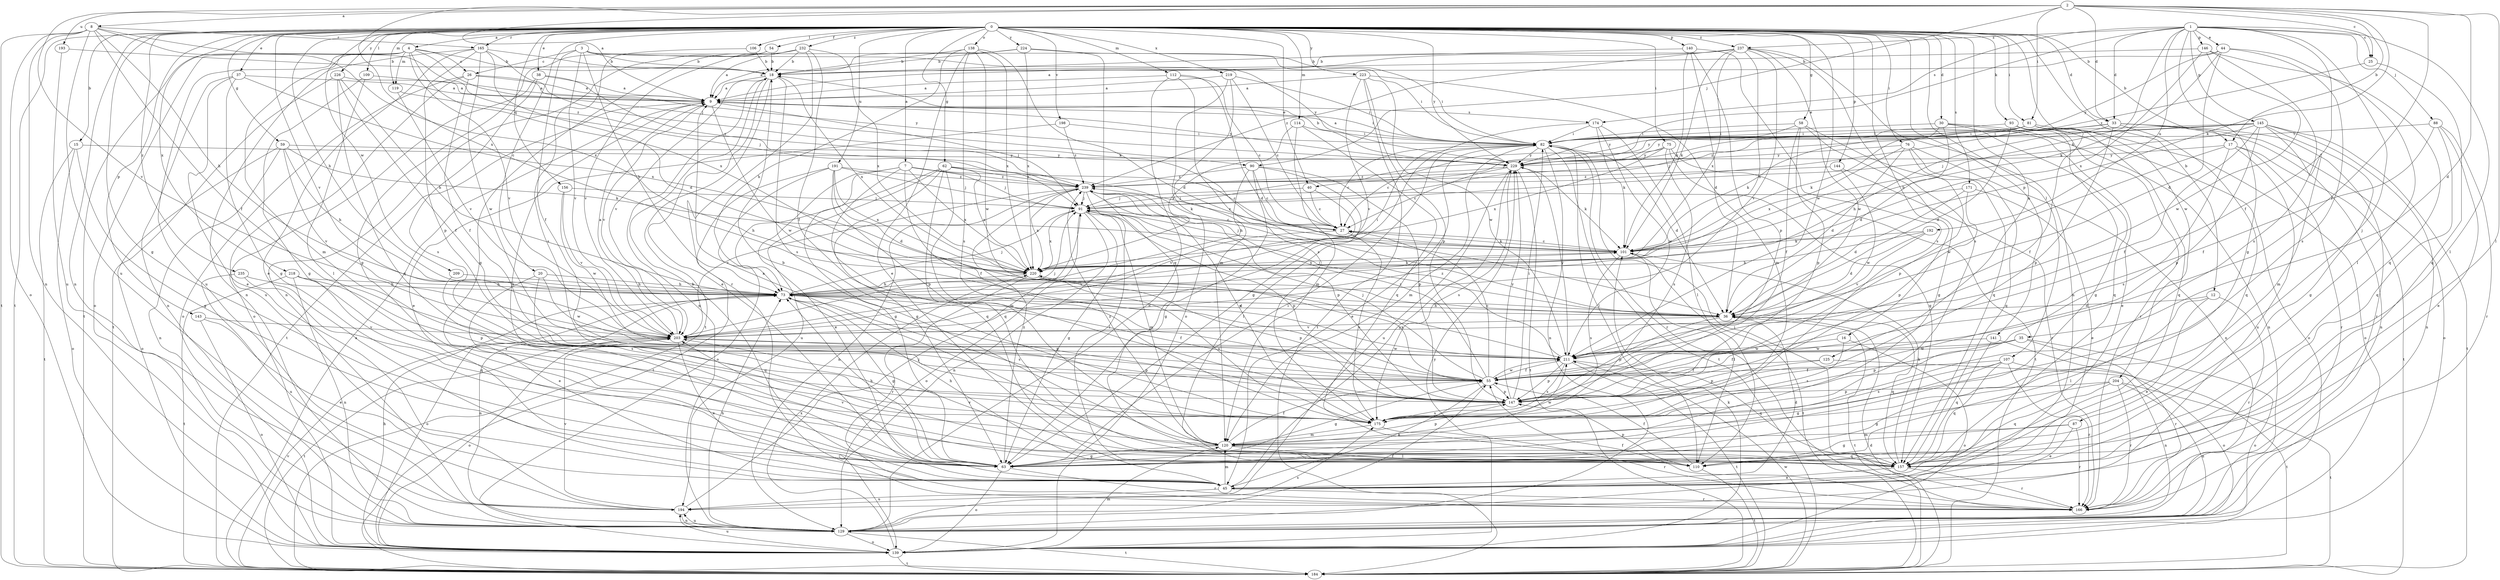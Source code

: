 strict digraph  {
0;
1;
2;
3;
4;
7;
8;
9;
12;
15;
16;
17;
18;
20;
25;
26;
27;
30;
33;
35;
36;
37;
38;
40;
44;
45;
54;
55;
58;
59;
62;
63;
73;
75;
76;
81;
82;
87;
88;
90;
91;
93;
101;
106;
107;
109;
110;
112;
114;
119;
120;
125;
129;
138;
139;
140;
141;
143;
144;
145;
146;
147;
156;
157;
165;
166;
171;
174;
175;
184;
191;
192;
193;
194;
198;
203;
204;
209;
211;
218;
219;
220;
223;
224;
226;
229;
232;
235;
237;
239;
0 -> 4  [label=a];
0 -> 7  [label=a];
0 -> 12  [label=b];
0 -> 15  [label=b];
0 -> 16  [label=b];
0 -> 17  [label=b];
0 -> 20  [label=c];
0 -> 30  [label=d];
0 -> 33  [label=d];
0 -> 37  [label=e];
0 -> 38  [label=e];
0 -> 40  [label=e];
0 -> 54  [label=f];
0 -> 58  [label=g];
0 -> 59  [label=g];
0 -> 62  [label=g];
0 -> 63  [label=g];
0 -> 73  [label=h];
0 -> 75  [label=i];
0 -> 76  [label=i];
0 -> 81  [label=i];
0 -> 93  [label=k];
0 -> 106  [label=l];
0 -> 107  [label=l];
0 -> 109  [label=l];
0 -> 112  [label=m];
0 -> 114  [label=m];
0 -> 119  [label=m];
0 -> 125  [label=n];
0 -> 129  [label=n];
0 -> 138  [label=o];
0 -> 140  [label=p];
0 -> 141  [label=p];
0 -> 143  [label=p];
0 -> 144  [label=p];
0 -> 156  [label=q];
0 -> 165  [label=r];
0 -> 171  [label=s];
0 -> 184  [label=t];
0 -> 191  [label=u];
0 -> 198  [label=v];
0 -> 203  [label=v];
0 -> 204  [label=w];
0 -> 209  [label=w];
0 -> 211  [label=w];
0 -> 218  [label=x];
0 -> 219  [label=x];
0 -> 223  [label=y];
0 -> 224  [label=y];
0 -> 226  [label=y];
0 -> 229  [label=y];
0 -> 232  [label=z];
0 -> 235  [label=z];
0 -> 237  [label=z];
1 -> 25  [label=c];
1 -> 33  [label=d];
1 -> 40  [label=e];
1 -> 44  [label=e];
1 -> 55  [label=f];
1 -> 63  [label=g];
1 -> 87  [label=j];
1 -> 88  [label=j];
1 -> 101  [label=k];
1 -> 110  [label=l];
1 -> 145  [label=p];
1 -> 146  [label=p];
1 -> 174  [label=s];
1 -> 192  [label=u];
1 -> 237  [label=z];
2 -> 8  [label=a];
2 -> 9  [label=a];
2 -> 17  [label=b];
2 -> 25  [label=c];
2 -> 33  [label=d];
2 -> 35  [label=d];
2 -> 55  [label=f];
2 -> 81  [label=i];
2 -> 90  [label=j];
2 -> 101  [label=k];
2 -> 110  [label=l];
2 -> 193  [label=u];
2 -> 203  [label=v];
2 -> 220  [label=x];
3 -> 18  [label=b];
3 -> 26  [label=c];
3 -> 55  [label=f];
3 -> 73  [label=h];
3 -> 82  [label=i];
3 -> 203  [label=v];
3 -> 229  [label=y];
4 -> 18  [label=b];
4 -> 26  [label=c];
4 -> 90  [label=j];
4 -> 119  [label=m];
4 -> 120  [label=m];
4 -> 139  [label=o];
4 -> 184  [label=t];
4 -> 194  [label=u];
4 -> 203  [label=v];
4 -> 220  [label=x];
7 -> 27  [label=c];
7 -> 45  [label=e];
7 -> 55  [label=f];
7 -> 63  [label=g];
7 -> 91  [label=j];
7 -> 157  [label=q];
7 -> 220  [label=x];
7 -> 239  [label=z];
8 -> 55  [label=f];
8 -> 73  [label=h];
8 -> 129  [label=n];
8 -> 139  [label=o];
8 -> 165  [label=r];
8 -> 184  [label=t];
8 -> 194  [label=u];
8 -> 220  [label=x];
8 -> 239  [label=z];
9 -> 82  [label=i];
9 -> 91  [label=j];
9 -> 174  [label=s];
9 -> 184  [label=t];
9 -> 203  [label=v];
9 -> 211  [label=w];
9 -> 229  [label=y];
12 -> 36  [label=d];
12 -> 45  [label=e];
12 -> 110  [label=l];
12 -> 166  [label=r];
15 -> 63  [label=g];
15 -> 139  [label=o];
15 -> 184  [label=t];
15 -> 229  [label=y];
16 -> 139  [label=o];
16 -> 175  [label=s];
16 -> 211  [label=w];
17 -> 166  [label=r];
17 -> 175  [label=s];
17 -> 184  [label=t];
17 -> 194  [label=u];
17 -> 211  [label=w];
17 -> 229  [label=y];
18 -> 9  [label=a];
18 -> 45  [label=e];
18 -> 129  [label=n];
18 -> 175  [label=s];
18 -> 184  [label=t];
18 -> 203  [label=v];
18 -> 220  [label=x];
20 -> 45  [label=e];
20 -> 73  [label=h];
20 -> 157  [label=q];
20 -> 211  [label=w];
25 -> 157  [label=q];
25 -> 239  [label=z];
26 -> 9  [label=a];
26 -> 55  [label=f];
26 -> 139  [label=o];
26 -> 194  [label=u];
26 -> 229  [label=y];
27 -> 101  [label=k];
27 -> 175  [label=s];
27 -> 203  [label=v];
27 -> 239  [label=z];
30 -> 36  [label=d];
30 -> 45  [label=e];
30 -> 82  [label=i];
30 -> 101  [label=k];
30 -> 129  [label=n];
30 -> 157  [label=q];
33 -> 73  [label=h];
33 -> 82  [label=i];
33 -> 91  [label=j];
33 -> 129  [label=n];
33 -> 139  [label=o];
33 -> 147  [label=p];
33 -> 157  [label=q];
33 -> 166  [label=r];
35 -> 55  [label=f];
35 -> 139  [label=o];
35 -> 147  [label=p];
35 -> 166  [label=r];
35 -> 211  [label=w];
36 -> 73  [label=h];
36 -> 91  [label=j];
36 -> 147  [label=p];
36 -> 157  [label=q];
36 -> 184  [label=t];
36 -> 203  [label=v];
37 -> 9  [label=a];
37 -> 45  [label=e];
37 -> 63  [label=g];
37 -> 129  [label=n];
37 -> 220  [label=x];
38 -> 9  [label=a];
38 -> 139  [label=o];
38 -> 175  [label=s];
38 -> 239  [label=z];
40 -> 27  [label=c];
40 -> 91  [label=j];
40 -> 203  [label=v];
44 -> 18  [label=b];
44 -> 36  [label=d];
44 -> 101  [label=k];
44 -> 110  [label=l];
44 -> 175  [label=s];
44 -> 229  [label=y];
45 -> 18  [label=b];
45 -> 36  [label=d];
45 -> 120  [label=m];
45 -> 166  [label=r];
45 -> 194  [label=u];
45 -> 229  [label=y];
54 -> 18  [label=b];
54 -> 63  [label=g];
54 -> 129  [label=n];
55 -> 27  [label=c];
55 -> 45  [label=e];
55 -> 63  [label=g];
55 -> 91  [label=j];
55 -> 147  [label=p];
55 -> 211  [label=w];
55 -> 220  [label=x];
55 -> 239  [label=z];
58 -> 55  [label=f];
58 -> 63  [label=g];
58 -> 82  [label=i];
58 -> 147  [label=p];
58 -> 157  [label=q];
58 -> 229  [label=y];
59 -> 73  [label=h];
59 -> 101  [label=k];
59 -> 129  [label=n];
59 -> 139  [label=o];
59 -> 203  [label=v];
59 -> 229  [label=y];
62 -> 63  [label=g];
62 -> 73  [label=h];
62 -> 101  [label=k];
62 -> 120  [label=m];
62 -> 157  [label=q];
62 -> 194  [label=u];
62 -> 220  [label=x];
62 -> 239  [label=z];
63 -> 9  [label=a];
63 -> 73  [label=h];
63 -> 82  [label=i];
63 -> 139  [label=o];
63 -> 166  [label=r];
63 -> 203  [label=v];
63 -> 239  [label=z];
73 -> 36  [label=d];
73 -> 55  [label=f];
73 -> 63  [label=g];
73 -> 82  [label=i];
73 -> 91  [label=j];
73 -> 129  [label=n];
73 -> 139  [label=o];
73 -> 147  [label=p];
73 -> 175  [label=s];
75 -> 27  [label=c];
75 -> 157  [label=q];
75 -> 175  [label=s];
75 -> 184  [label=t];
75 -> 220  [label=x];
75 -> 229  [label=y];
76 -> 36  [label=d];
76 -> 129  [label=n];
76 -> 147  [label=p];
76 -> 157  [label=q];
76 -> 220  [label=x];
76 -> 229  [label=y];
81 -> 55  [label=f];
81 -> 82  [label=i];
81 -> 91  [label=j];
81 -> 101  [label=k];
81 -> 139  [label=o];
81 -> 157  [label=q];
81 -> 229  [label=y];
82 -> 9  [label=a];
82 -> 27  [label=c];
82 -> 36  [label=d];
82 -> 45  [label=e];
82 -> 110  [label=l];
82 -> 120  [label=m];
82 -> 129  [label=n];
82 -> 166  [label=r];
82 -> 184  [label=t];
82 -> 229  [label=y];
87 -> 45  [label=e];
87 -> 63  [label=g];
87 -> 120  [label=m];
87 -> 166  [label=r];
88 -> 45  [label=e];
88 -> 55  [label=f];
88 -> 82  [label=i];
88 -> 157  [label=q];
88 -> 166  [label=r];
90 -> 27  [label=c];
90 -> 63  [label=g];
90 -> 73  [label=h];
90 -> 110  [label=l];
90 -> 147  [label=p];
90 -> 239  [label=z];
91 -> 27  [label=c];
91 -> 63  [label=g];
91 -> 120  [label=m];
91 -> 129  [label=n];
91 -> 139  [label=o];
91 -> 147  [label=p];
91 -> 220  [label=x];
93 -> 36  [label=d];
93 -> 63  [label=g];
93 -> 82  [label=i];
93 -> 139  [label=o];
93 -> 166  [label=r];
101 -> 27  [label=c];
101 -> 91  [label=j];
101 -> 110  [label=l];
101 -> 175  [label=s];
101 -> 184  [label=t];
101 -> 220  [label=x];
106 -> 18  [label=b];
106 -> 175  [label=s];
107 -> 55  [label=f];
107 -> 63  [label=g];
107 -> 157  [label=q];
107 -> 166  [label=r];
107 -> 175  [label=s];
107 -> 184  [label=t];
109 -> 9  [label=a];
109 -> 63  [label=g];
109 -> 110  [label=l];
110 -> 55  [label=f];
110 -> 73  [label=h];
110 -> 147  [label=p];
110 -> 184  [label=t];
112 -> 9  [label=a];
112 -> 27  [label=c];
112 -> 36  [label=d];
112 -> 129  [label=n];
112 -> 175  [label=s];
114 -> 82  [label=i];
114 -> 120  [label=m];
114 -> 157  [label=q];
114 -> 220  [label=x];
119 -> 91  [label=j];
119 -> 203  [label=v];
120 -> 9  [label=a];
120 -> 18  [label=b];
120 -> 55  [label=f];
120 -> 63  [label=g];
120 -> 110  [label=l];
120 -> 147  [label=p];
120 -> 157  [label=q];
120 -> 211  [label=w];
120 -> 239  [label=z];
125 -> 55  [label=f];
125 -> 129  [label=n];
125 -> 147  [label=p];
129 -> 55  [label=f];
129 -> 73  [label=h];
129 -> 139  [label=o];
129 -> 175  [label=s];
129 -> 184  [label=t];
129 -> 194  [label=u];
138 -> 18  [label=b];
138 -> 36  [label=d];
138 -> 45  [label=e];
138 -> 73  [label=h];
138 -> 175  [label=s];
138 -> 211  [label=w];
138 -> 220  [label=x];
139 -> 73  [label=h];
139 -> 101  [label=k];
139 -> 120  [label=m];
139 -> 184  [label=t];
139 -> 194  [label=u];
139 -> 220  [label=x];
139 -> 229  [label=y];
140 -> 18  [label=b];
140 -> 36  [label=d];
140 -> 101  [label=k];
140 -> 147  [label=p];
140 -> 175  [label=s];
141 -> 139  [label=o];
141 -> 157  [label=q];
141 -> 211  [label=w];
143 -> 45  [label=e];
143 -> 139  [label=o];
143 -> 203  [label=v];
144 -> 166  [label=r];
144 -> 211  [label=w];
144 -> 239  [label=z];
145 -> 55  [label=f];
145 -> 63  [label=g];
145 -> 82  [label=i];
145 -> 91  [label=j];
145 -> 120  [label=m];
145 -> 129  [label=n];
145 -> 147  [label=p];
145 -> 184  [label=t];
145 -> 229  [label=y];
145 -> 239  [label=z];
146 -> 18  [label=b];
146 -> 157  [label=q];
146 -> 175  [label=s];
146 -> 211  [label=w];
146 -> 220  [label=x];
147 -> 82  [label=i];
147 -> 175  [label=s];
147 -> 229  [label=y];
156 -> 91  [label=j];
156 -> 203  [label=v];
156 -> 211  [label=w];
157 -> 45  [label=e];
157 -> 101  [label=k];
157 -> 166  [label=r];
157 -> 203  [label=v];
165 -> 18  [label=b];
165 -> 36  [label=d];
165 -> 45  [label=e];
165 -> 101  [label=k];
165 -> 129  [label=n];
165 -> 147  [label=p];
165 -> 211  [label=w];
166 -> 55  [label=f];
166 -> 82  [label=i];
171 -> 36  [label=d];
171 -> 45  [label=e];
171 -> 91  [label=j];
171 -> 147  [label=p];
174 -> 63  [label=g];
174 -> 82  [label=i];
174 -> 101  [label=k];
174 -> 110  [label=l];
174 -> 211  [label=w];
175 -> 120  [label=m];
175 -> 166  [label=r];
184 -> 9  [label=a];
184 -> 36  [label=d];
184 -> 203  [label=v];
184 -> 211  [label=w];
191 -> 36  [label=d];
191 -> 91  [label=j];
191 -> 139  [label=o];
191 -> 147  [label=p];
191 -> 184  [label=t];
191 -> 220  [label=x];
191 -> 239  [label=z];
192 -> 36  [label=d];
192 -> 73  [label=h];
192 -> 101  [label=k];
192 -> 203  [label=v];
193 -> 18  [label=b];
193 -> 194  [label=u];
194 -> 91  [label=j];
194 -> 129  [label=n];
194 -> 203  [label=v];
198 -> 45  [label=e];
198 -> 82  [label=i];
198 -> 239  [label=z];
203 -> 9  [label=a];
203 -> 45  [label=e];
203 -> 91  [label=j];
203 -> 139  [label=o];
203 -> 147  [label=p];
203 -> 184  [label=t];
203 -> 211  [label=w];
204 -> 63  [label=g];
204 -> 129  [label=n];
204 -> 147  [label=p];
204 -> 157  [label=q];
204 -> 166  [label=r];
204 -> 184  [label=t];
209 -> 73  [label=h];
209 -> 175  [label=s];
211 -> 55  [label=f];
211 -> 147  [label=p];
211 -> 157  [label=q];
211 -> 175  [label=s];
211 -> 184  [label=t];
211 -> 229  [label=y];
211 -> 239  [label=z];
218 -> 73  [label=h];
218 -> 129  [label=n];
218 -> 147  [label=p];
218 -> 175  [label=s];
218 -> 184  [label=t];
219 -> 9  [label=a];
219 -> 27  [label=c];
219 -> 82  [label=i];
219 -> 120  [label=m];
219 -> 139  [label=o];
220 -> 73  [label=h];
220 -> 101  [label=k];
220 -> 147  [label=p];
220 -> 166  [label=r];
220 -> 175  [label=s];
223 -> 9  [label=a];
223 -> 120  [label=m];
223 -> 147  [label=p];
223 -> 184  [label=t];
223 -> 203  [label=v];
223 -> 211  [label=w];
224 -> 9  [label=a];
224 -> 18  [label=b];
224 -> 82  [label=i];
224 -> 157  [label=q];
224 -> 220  [label=x];
226 -> 9  [label=a];
226 -> 55  [label=f];
226 -> 73  [label=h];
226 -> 157  [label=q];
226 -> 184  [label=t];
229 -> 18  [label=b];
229 -> 27  [label=c];
229 -> 101  [label=k];
229 -> 175  [label=s];
229 -> 184  [label=t];
229 -> 194  [label=u];
229 -> 239  [label=z];
232 -> 9  [label=a];
232 -> 18  [label=b];
232 -> 55  [label=f];
232 -> 63  [label=g];
232 -> 166  [label=r];
232 -> 203  [label=v];
232 -> 220  [label=x];
235 -> 73  [label=h];
235 -> 157  [label=q];
235 -> 194  [label=u];
237 -> 9  [label=a];
237 -> 18  [label=b];
237 -> 73  [label=h];
237 -> 101  [label=k];
237 -> 129  [label=n];
237 -> 175  [label=s];
237 -> 203  [label=v];
237 -> 211  [label=w];
237 -> 220  [label=x];
237 -> 239  [label=z];
239 -> 91  [label=j];
239 -> 110  [label=l];
239 -> 129  [label=n];
239 -> 147  [label=p];
239 -> 175  [label=s];
239 -> 203  [label=v];
239 -> 220  [label=x];
}

